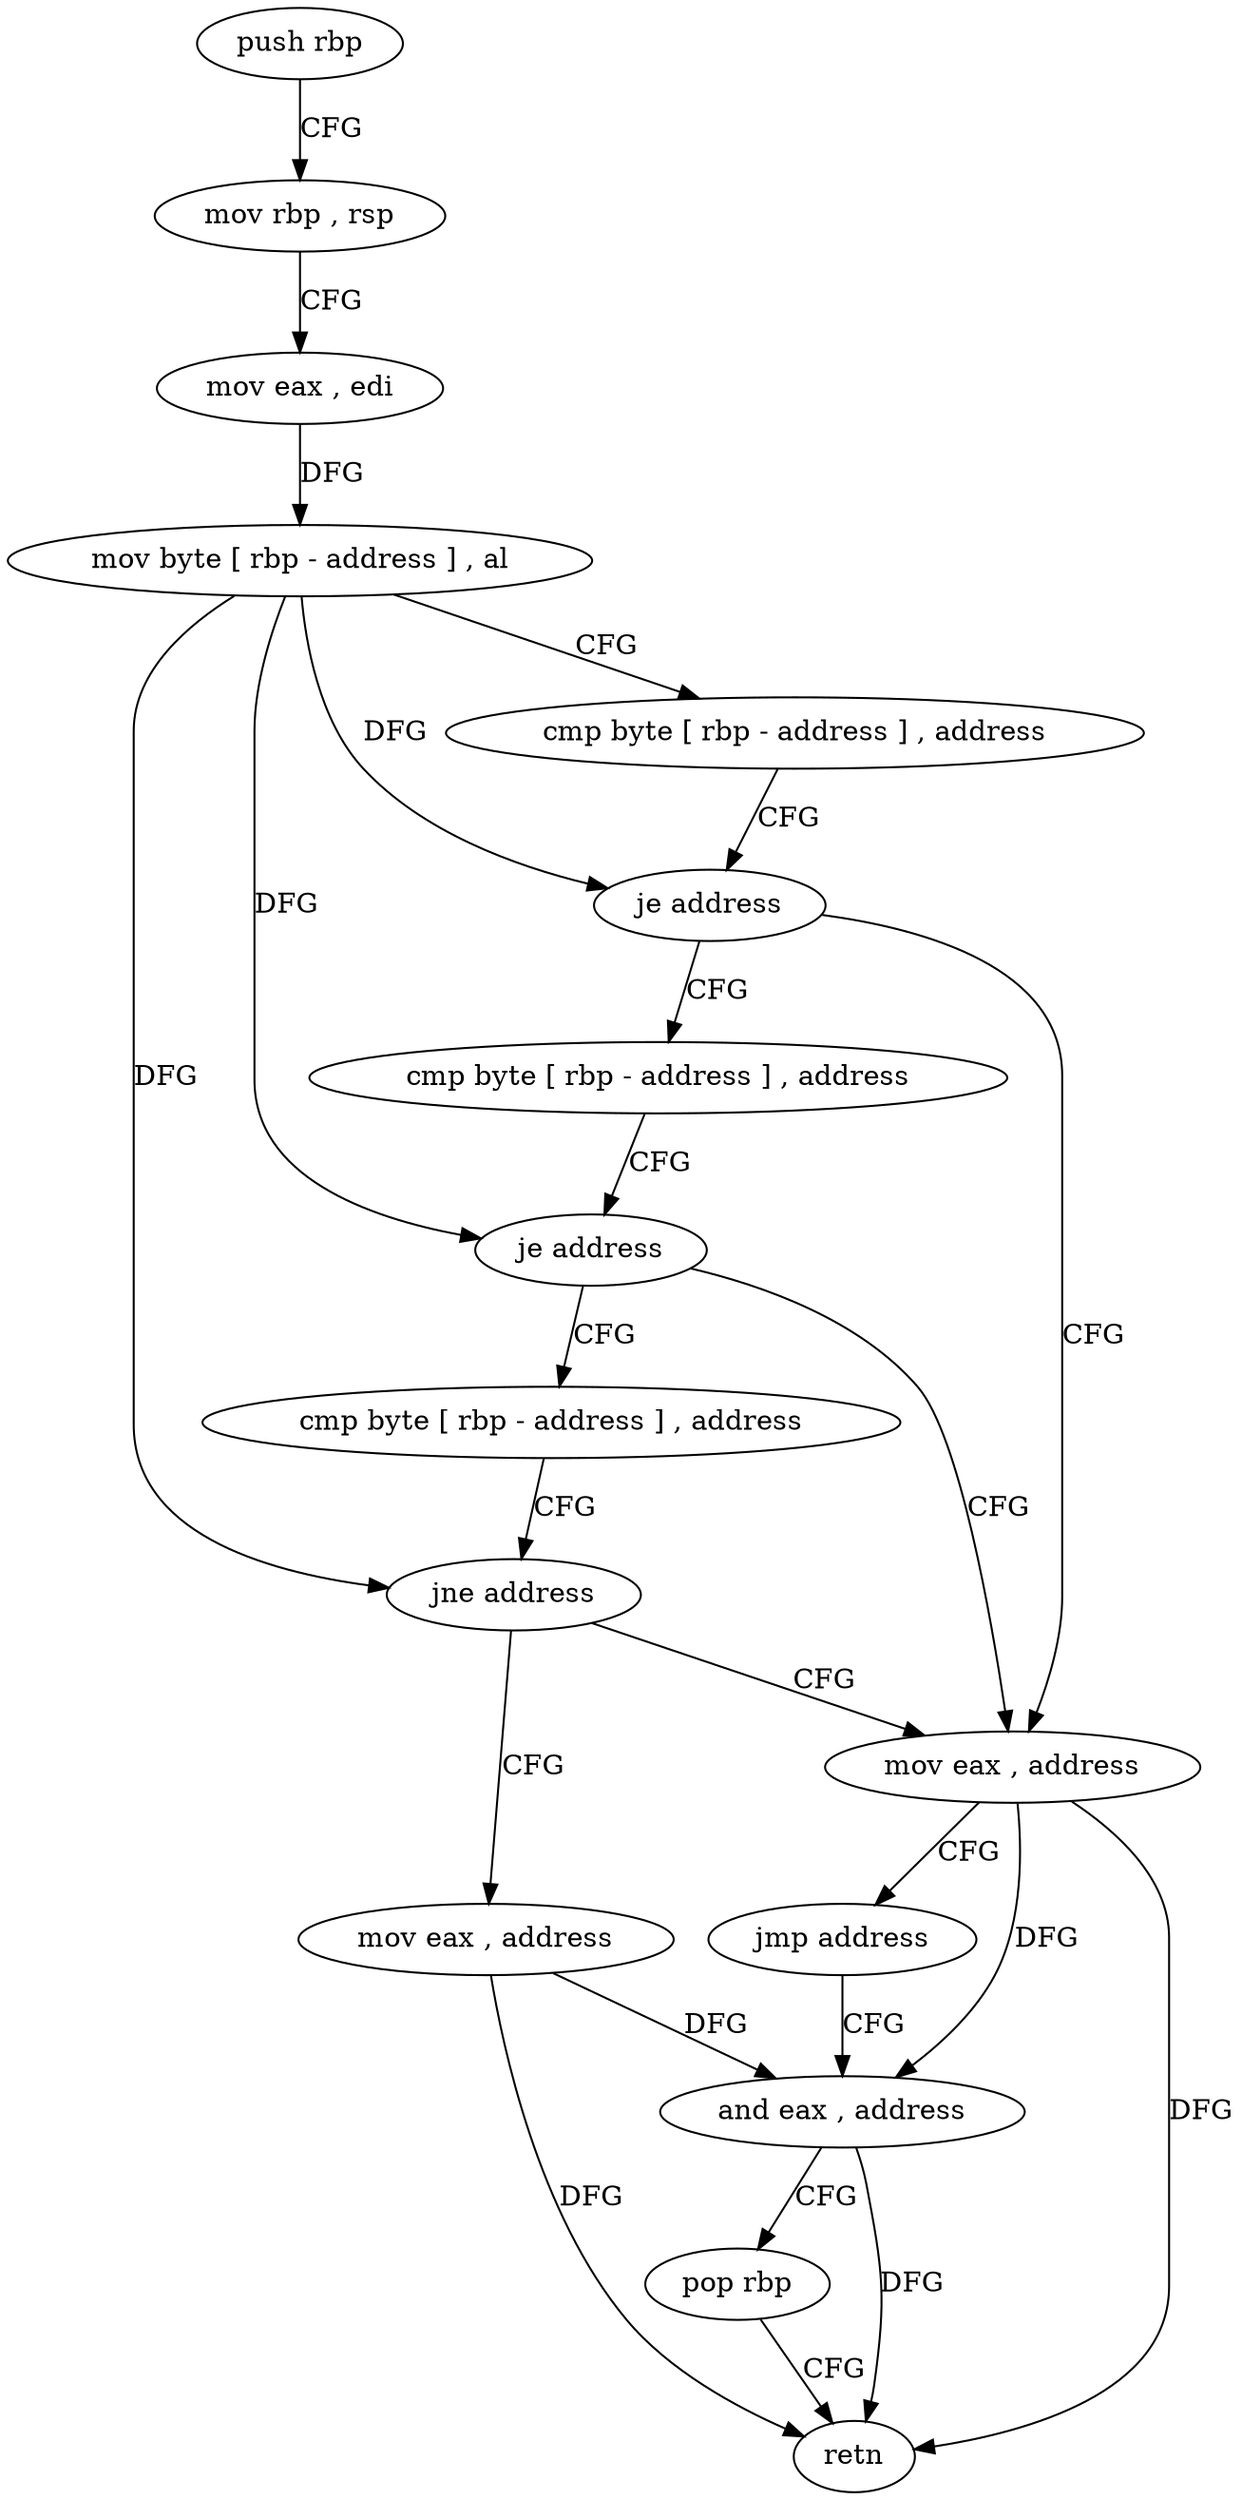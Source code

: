 digraph "func" {
"86101" [label = "push rbp" ]
"86102" [label = "mov rbp , rsp" ]
"86105" [label = "mov eax , edi" ]
"86107" [label = "mov byte [ rbp - address ] , al" ]
"86110" [label = "cmp byte [ rbp - address ] , address" ]
"86114" [label = "je address" ]
"86128" [label = "mov eax , address" ]
"86116" [label = "cmp byte [ rbp - address ] , address" ]
"86133" [label = "jmp address" ]
"86140" [label = "and eax , address" ]
"86120" [label = "je address" ]
"86122" [label = "cmp byte [ rbp - address ] , address" ]
"86143" [label = "pop rbp" ]
"86144" [label = "retn" ]
"86126" [label = "jne address" ]
"86135" [label = "mov eax , address" ]
"86101" -> "86102" [ label = "CFG" ]
"86102" -> "86105" [ label = "CFG" ]
"86105" -> "86107" [ label = "DFG" ]
"86107" -> "86110" [ label = "CFG" ]
"86107" -> "86114" [ label = "DFG" ]
"86107" -> "86120" [ label = "DFG" ]
"86107" -> "86126" [ label = "DFG" ]
"86110" -> "86114" [ label = "CFG" ]
"86114" -> "86128" [ label = "CFG" ]
"86114" -> "86116" [ label = "CFG" ]
"86128" -> "86133" [ label = "CFG" ]
"86128" -> "86140" [ label = "DFG" ]
"86128" -> "86144" [ label = "DFG" ]
"86116" -> "86120" [ label = "CFG" ]
"86133" -> "86140" [ label = "CFG" ]
"86140" -> "86143" [ label = "CFG" ]
"86140" -> "86144" [ label = "DFG" ]
"86120" -> "86128" [ label = "CFG" ]
"86120" -> "86122" [ label = "CFG" ]
"86122" -> "86126" [ label = "CFG" ]
"86143" -> "86144" [ label = "CFG" ]
"86126" -> "86135" [ label = "CFG" ]
"86126" -> "86128" [ label = "CFG" ]
"86135" -> "86140" [ label = "DFG" ]
"86135" -> "86144" [ label = "DFG" ]
}
